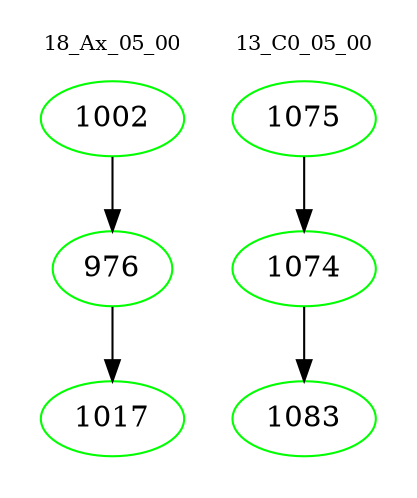 digraph{
subgraph cluster_0 {
color = white
label = "18_Ax_05_00";
fontsize=10;
T0_1002 [label="1002", color="green"]
T0_1002 -> T0_976 [color="black"]
T0_976 [label="976", color="green"]
T0_976 -> T0_1017 [color="black"]
T0_1017 [label="1017", color="green"]
}
subgraph cluster_1 {
color = white
label = "13_C0_05_00";
fontsize=10;
T1_1075 [label="1075", color="green"]
T1_1075 -> T1_1074 [color="black"]
T1_1074 [label="1074", color="green"]
T1_1074 -> T1_1083 [color="black"]
T1_1083 [label="1083", color="green"]
}
}

